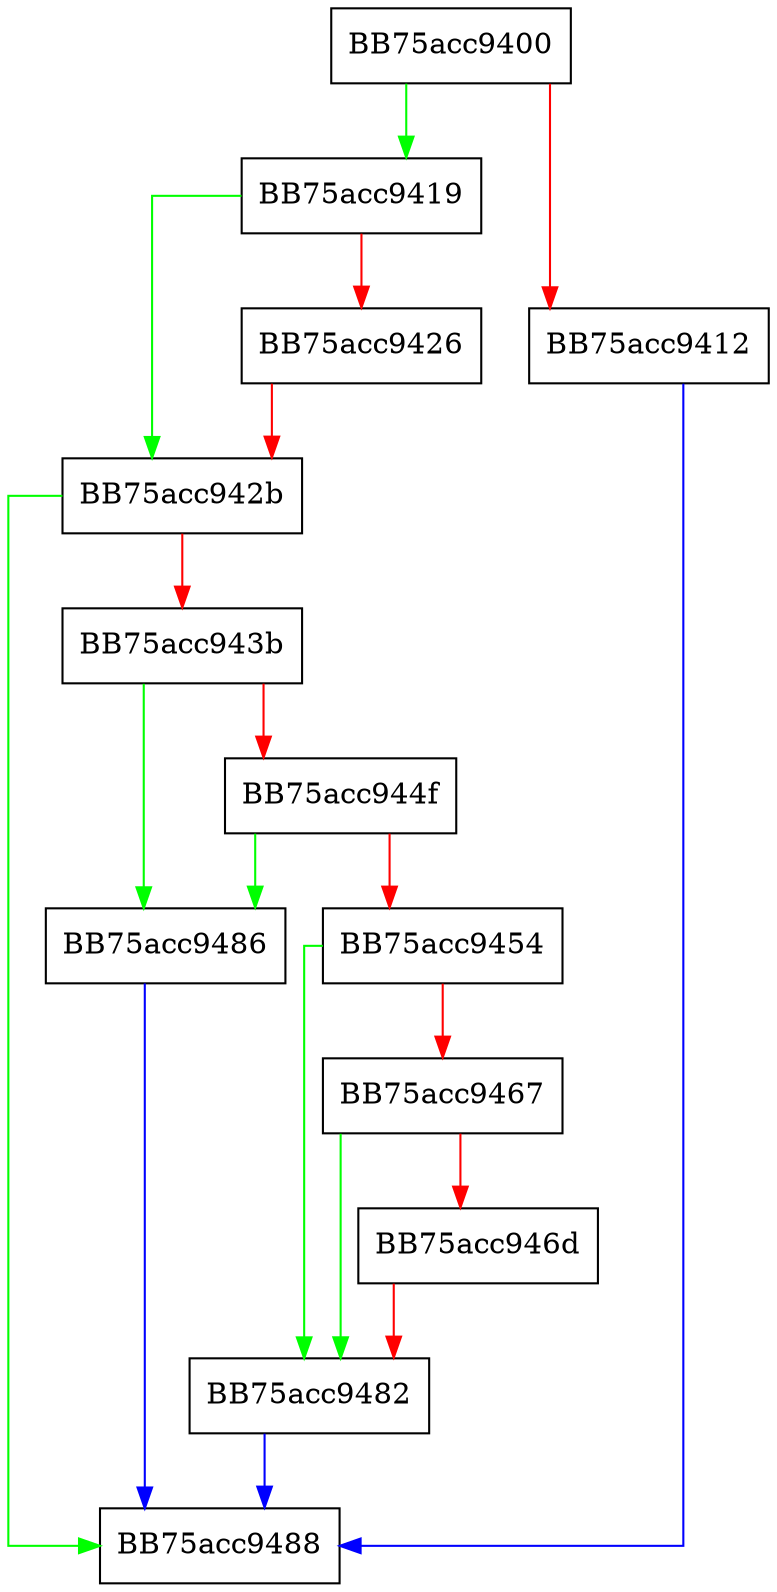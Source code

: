 digraph EnumerateInit {
  node [shape="box"];
  graph [splines=ortho];
  BB75acc9400 -> BB75acc9419 [color="green"];
  BB75acc9400 -> BB75acc9412 [color="red"];
  BB75acc9412 -> BB75acc9488 [color="blue"];
  BB75acc9419 -> BB75acc942b [color="green"];
  BB75acc9419 -> BB75acc9426 [color="red"];
  BB75acc9426 -> BB75acc942b [color="red"];
  BB75acc942b -> BB75acc9488 [color="green"];
  BB75acc942b -> BB75acc943b [color="red"];
  BB75acc943b -> BB75acc9486 [color="green"];
  BB75acc943b -> BB75acc944f [color="red"];
  BB75acc944f -> BB75acc9486 [color="green"];
  BB75acc944f -> BB75acc9454 [color="red"];
  BB75acc9454 -> BB75acc9482 [color="green"];
  BB75acc9454 -> BB75acc9467 [color="red"];
  BB75acc9467 -> BB75acc9482 [color="green"];
  BB75acc9467 -> BB75acc946d [color="red"];
  BB75acc946d -> BB75acc9482 [color="red"];
  BB75acc9482 -> BB75acc9488 [color="blue"];
  BB75acc9486 -> BB75acc9488 [color="blue"];
}